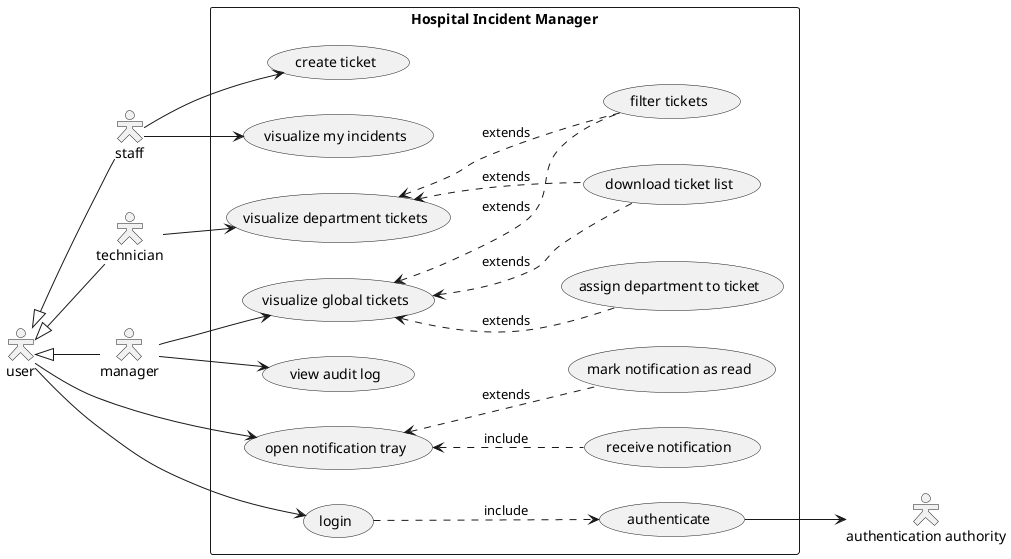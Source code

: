 @startuml
skinparam actorStyle Hollow
left to right direction

user <|-- staff
user <|-- manager
user <|-- technician

rectangle "Hospital Incident Manager"{
(login).down.>(authenticate):include
(create ticket)
(visualize global tickets)
(visualize department tickets)
(filter tickets).up.>(visualize global tickets):extends
(filter tickets).up.>(visualize department tickets):extends
(download ticket list).up.>(visualize global tickets):extends
(download ticket list).up.>(visualize department tickets):extends
(visualize my incidents)
(assign department to ticket).up.>(visualize global tickets):extends
(mark notification as read).up.>(open notification tray):extends
(receive notification) .up.> (open notification tray) : include
(view audit log)
}

user --> (login)
user --> (open notification tray)

staff --> (create ticket)
staff --> (visualize my incidents)

manager --> (visualize global tickets)
manager --> (view audit log)

technician --> (visualize department tickets)

(authenticate) --> "authentication authority"

@enduml